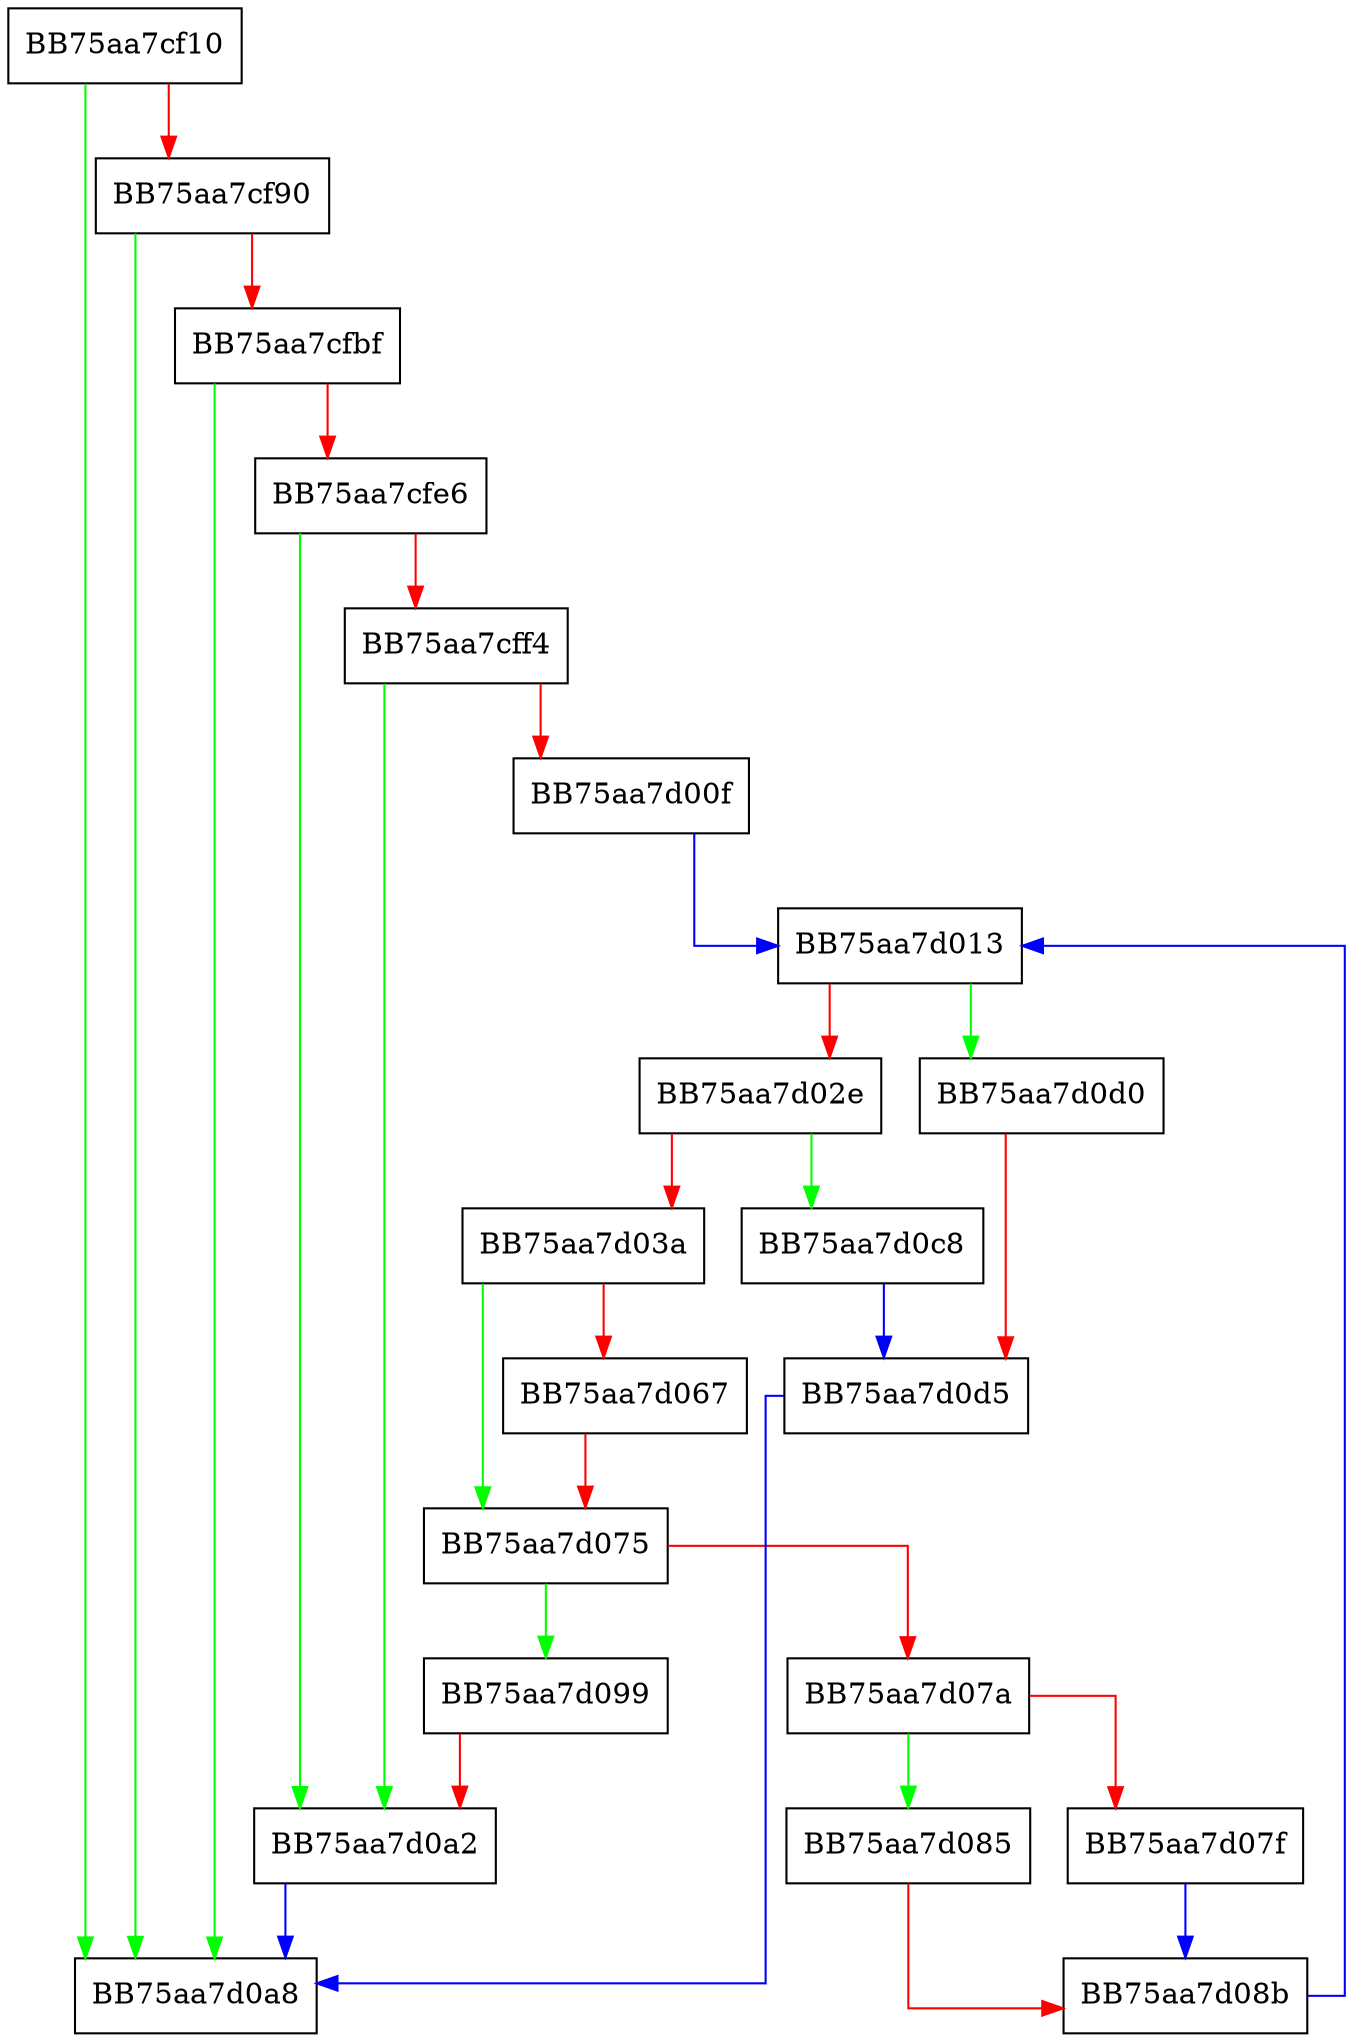digraph aggregator_init_module {
  node [shape="box"];
  graph [splines=ortho];
  BB75aa7cf10 -> BB75aa7d0a8 [color="green"];
  BB75aa7cf10 -> BB75aa7cf90 [color="red"];
  BB75aa7cf90 -> BB75aa7d0a8 [color="green"];
  BB75aa7cf90 -> BB75aa7cfbf [color="red"];
  BB75aa7cfbf -> BB75aa7d0a8 [color="green"];
  BB75aa7cfbf -> BB75aa7cfe6 [color="red"];
  BB75aa7cfe6 -> BB75aa7d0a2 [color="green"];
  BB75aa7cfe6 -> BB75aa7cff4 [color="red"];
  BB75aa7cff4 -> BB75aa7d0a2 [color="green"];
  BB75aa7cff4 -> BB75aa7d00f [color="red"];
  BB75aa7d00f -> BB75aa7d013 [color="blue"];
  BB75aa7d013 -> BB75aa7d0d0 [color="green"];
  BB75aa7d013 -> BB75aa7d02e [color="red"];
  BB75aa7d02e -> BB75aa7d0c8 [color="green"];
  BB75aa7d02e -> BB75aa7d03a [color="red"];
  BB75aa7d03a -> BB75aa7d075 [color="green"];
  BB75aa7d03a -> BB75aa7d067 [color="red"];
  BB75aa7d067 -> BB75aa7d075 [color="red"];
  BB75aa7d075 -> BB75aa7d099 [color="green"];
  BB75aa7d075 -> BB75aa7d07a [color="red"];
  BB75aa7d07a -> BB75aa7d085 [color="green"];
  BB75aa7d07a -> BB75aa7d07f [color="red"];
  BB75aa7d07f -> BB75aa7d08b [color="blue"];
  BB75aa7d085 -> BB75aa7d08b [color="red"];
  BB75aa7d08b -> BB75aa7d013 [color="blue"];
  BB75aa7d099 -> BB75aa7d0a2 [color="red"];
  BB75aa7d0a2 -> BB75aa7d0a8 [color="blue"];
  BB75aa7d0c8 -> BB75aa7d0d5 [color="blue"];
  BB75aa7d0d0 -> BB75aa7d0d5 [color="red"];
  BB75aa7d0d5 -> BB75aa7d0a8 [color="blue"];
}